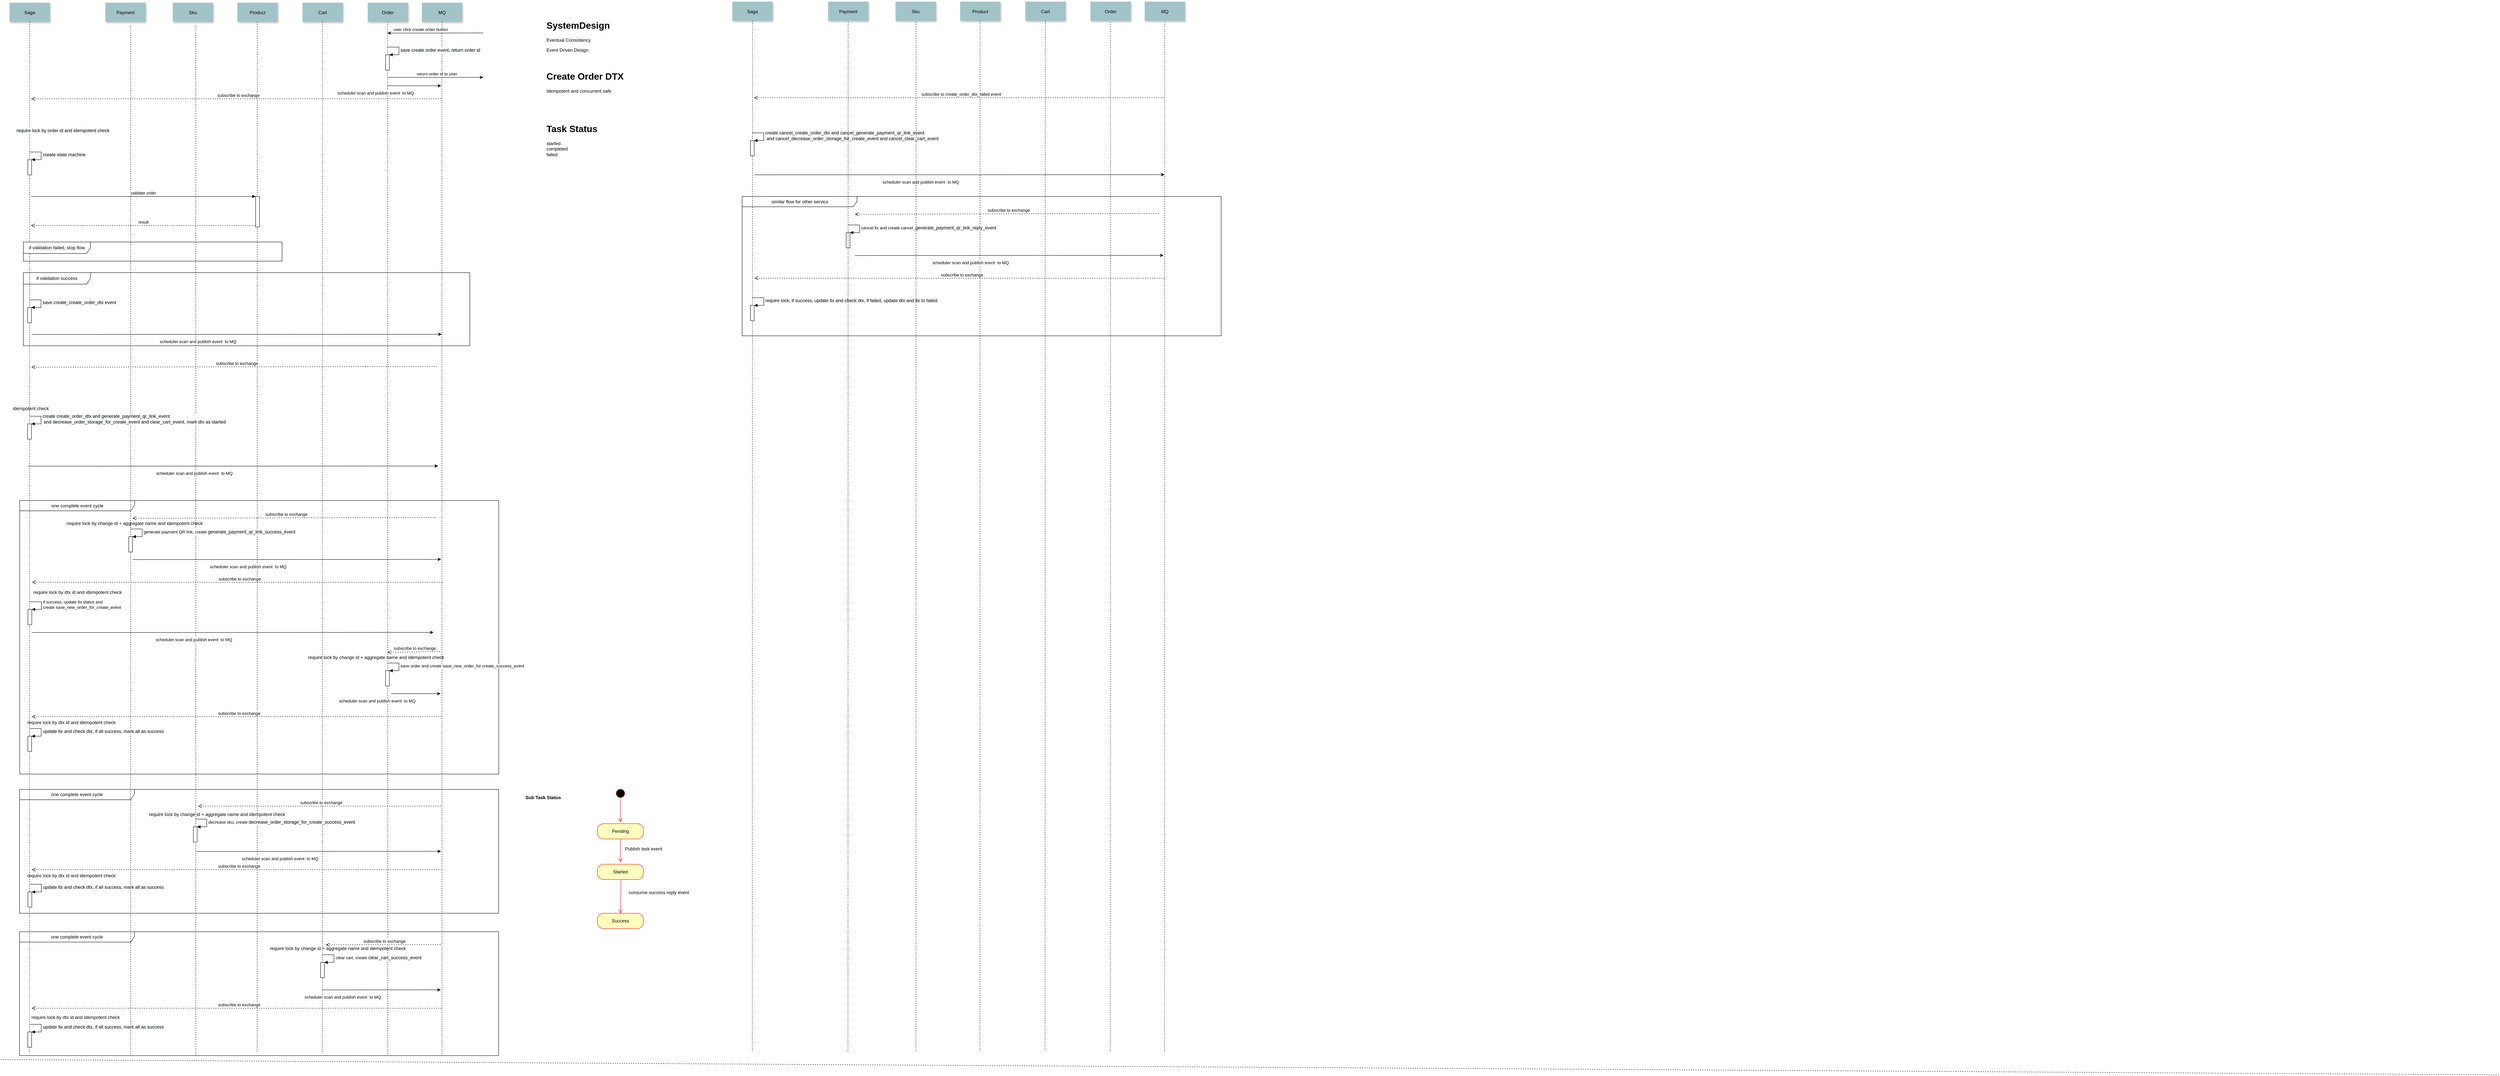 <mxfile version="14.9.5" type="device"><diagram id="C5RBs43oDa-KdzZeNtuy" name="Page-1"><mxGraphModel dx="1426" dy="686" grid="1" gridSize="10" guides="1" tooltips="1" connect="1" arrows="1" fold="1" page="1" pageScale="1" pageWidth="3300" pageHeight="4681" math="0" shadow="0"><root><mxCell id="WIyWlLk6GJQsqaUBKTNV-0"/><mxCell id="WIyWlLk6GJQsqaUBKTNV-1" parent="WIyWlLk6GJQsqaUBKTNV-0"/><mxCell id="dd1gsN08VvjdtDmzzaLF-1" value="if validation success" style="shape=umlFrame;whiteSpace=wrap;html=1;width=175;height=30;" parent="WIyWlLk6GJQsqaUBKTNV-1" vertex="1"><mxGeometry x="70" y="785" width="1165" height="191" as="geometry"/></mxCell><mxCell id="VX6EzHC-b0lOUPOR1CXw-38" value="one complete event cycle" style="shape=umlFrame;whiteSpace=wrap;html=1;width=300;height=27;" parent="WIyWlLk6GJQsqaUBKTNV-1" vertex="1"><mxGeometry x="60.5" y="1380" width="1250" height="714.5" as="geometry"/></mxCell><mxCell id="B8ocNEl2FmOu4lh6zux8-31" value="one complete event cycle" style="shape=umlFrame;whiteSpace=wrap;html=1;width=300;height=27;" parent="WIyWlLk6GJQsqaUBKTNV-1" vertex="1"><mxGeometry x="60" y="2134.5" width="1250" height="323.5" as="geometry"/></mxCell><mxCell id="B8ocNEl2FmOu4lh6zux8-39" value="one complete event cycle" style="shape=umlFrame;whiteSpace=wrap;html=1;width=300;height=27;" parent="WIyWlLk6GJQsqaUBKTNV-1" vertex="1"><mxGeometry x="60" y="2506.25" width="1250" height="323.5" as="geometry"/></mxCell><mxCell id="VX6EzHC-b0lOUPOR1CXw-6" value="Saga" style="shadow=1;fillColor=#A2C4C9;strokeColor=none" parent="WIyWlLk6GJQsqaUBKTNV-1" vertex="1"><mxGeometry x="34" y="80" width="105" height="50" as="geometry"/></mxCell><mxCell id="VX6EzHC-b0lOUPOR1CXw-7" value="" style="edgeStyle=none;endArrow=none;dashed=1;exitX=0.5;exitY=1;exitDx=0;exitDy=0;" parent="WIyWlLk6GJQsqaUBKTNV-1" source="VX6EzHC-b0lOUPOR1CXw-6" edge="1"><mxGeometry x="10.835" y="905" width="100" height="100" as="geometry"><mxPoint x="86" y="850" as="sourcePoint"/><mxPoint x="86" y="2820" as="targetPoint"/></mxGeometry></mxCell><mxCell id="VX6EzHC-b0lOUPOR1CXw-16" value="Payment" style="shadow=1;fillColor=#A2C4C9;strokeColor=none" parent="WIyWlLk6GJQsqaUBKTNV-1" vertex="1"><mxGeometry x="284" y="80" width="105" height="50" as="geometry"/></mxCell><mxCell id="VX6EzHC-b0lOUPOR1CXw-18" value="Sku" style="shadow=1;fillColor=#A2C4C9;strokeColor=none" parent="WIyWlLk6GJQsqaUBKTNV-1" vertex="1"><mxGeometry x="460" y="80" width="105" height="50" as="geometry"/></mxCell><mxCell id="VX6EzHC-b0lOUPOR1CXw-19" value="" style="edgeStyle=none;endArrow=none;dashed=1;" parent="WIyWlLk6GJQsqaUBKTNV-1" edge="1"><mxGeometry x="444.835" y="895" width="100" height="100" as="geometry"><mxPoint x="520" y="140" as="sourcePoint"/><mxPoint x="520" y="2830" as="targetPoint"/></mxGeometry></mxCell><mxCell id="VX6EzHC-b0lOUPOR1CXw-20" value="Product" style="shadow=1;fillColor=#A2C4C9;strokeColor=none" parent="WIyWlLk6GJQsqaUBKTNV-1" vertex="1"><mxGeometry x="628.5" y="80" width="105" height="50" as="geometry"/></mxCell><mxCell id="VX6EzHC-b0lOUPOR1CXw-21" value="" style="edgeStyle=none;endArrow=none;dashed=1;" parent="WIyWlLk6GJQsqaUBKTNV-1" edge="1"><mxGeometry x="605.335" y="185" width="100" height="100" as="geometry"><mxPoint x="680.5" y="130" as="sourcePoint"/><mxPoint x="680" y="2820" as="targetPoint"/></mxGeometry></mxCell><mxCell id="VX6EzHC-b0lOUPOR1CXw-22" value="Cart" style="shadow=1;fillColor=#A2C4C9;strokeColor=none" parent="WIyWlLk6GJQsqaUBKTNV-1" vertex="1"><mxGeometry x="798.5" y="80" width="105" height="50" as="geometry"/></mxCell><mxCell id="VX6EzHC-b0lOUPOR1CXw-23" value="" style="edgeStyle=none;endArrow=none;dashed=1;" parent="WIyWlLk6GJQsqaUBKTNV-1" edge="1"><mxGeometry x="775.335" y="185" width="100" height="100" as="geometry"><mxPoint x="850.5" y="130" as="sourcePoint"/><mxPoint x="850" y="2820" as="targetPoint"/></mxGeometry></mxCell><mxCell id="VX6EzHC-b0lOUPOR1CXw-24" value="Order" style="shadow=1;fillColor=#A2C4C9;strokeColor=none" parent="WIyWlLk6GJQsqaUBKTNV-1" vertex="1"><mxGeometry x="968.5" y="80" width="105" height="50" as="geometry"/></mxCell><mxCell id="VX6EzHC-b0lOUPOR1CXw-25" value="" style="edgeStyle=none;endArrow=none;dashed=1;" parent="WIyWlLk6GJQsqaUBKTNV-1" edge="1"><mxGeometry x="945.335" y="185" width="100" height="100" as="geometry"><mxPoint x="1020.5" y="130" as="sourcePoint"/><mxPoint x="1021" y="2830" as="targetPoint"/></mxGeometry></mxCell><mxCell id="VX6EzHC-b0lOUPOR1CXw-45" value="&lt;h1&gt;SystemDesign&lt;/h1&gt;&lt;p&gt;Eventual Consistency&lt;/p&gt;&lt;p&gt;Event Driven Design&lt;/p&gt;" style="text;html=1;strokeColor=none;fillColor=none;spacing=5;spacingTop=-20;whiteSpace=wrap;overflow=hidden;rounded=0;" parent="WIyWlLk6GJQsqaUBKTNV-1" vertex="1"><mxGeometry x="1430" y="120" width="190" height="120" as="geometry"/></mxCell><mxCell id="VX6EzHC-b0lOUPOR1CXw-87" value="&lt;h1&gt;Create Order DTX&lt;/h1&gt;&lt;p&gt;Idempotent and concurrent safe&lt;/p&gt;" style="text;html=1;strokeColor=none;fillColor=none;spacing=5;spacingTop=-20;whiteSpace=wrap;overflow=hidden;rounded=0;" parent="WIyWlLk6GJQsqaUBKTNV-1" vertex="1"><mxGeometry x="1430" y="253.25" width="230" height="120" as="geometry"/></mxCell><mxCell id="VX6EzHC-b0lOUPOR1CXw-92" value="&lt;h1&gt;Task Status&lt;/h1&gt;&lt;div&gt;started&lt;/div&gt;&lt;div&gt;completed&lt;/div&gt;&lt;div&gt;failed&lt;/div&gt;&lt;div&gt;&lt;br&gt;&lt;/div&gt;" style="text;html=1;strokeColor=none;fillColor=none;spacing=5;spacingTop=-20;whiteSpace=wrap;overflow=hidden;rounded=0;" parent="WIyWlLk6GJQsqaUBKTNV-1" vertex="1"><mxGeometry x="1430" y="390" width="270" height="140" as="geometry"/></mxCell><mxCell id="UWcAKzmZfxF8zW8UCxnQ-0" value="" style="edgeStyle=none;endArrow=none;dashed=1;startArrow=none;" parent="WIyWlLk6GJQsqaUBKTNV-1" edge="1"><mxGeometry x="20.835" y="915" width="100" height="100" as="geometry"><mxPoint x="350" y="441" as="sourcePoint"/><mxPoint x="350" y="2830" as="targetPoint"/></mxGeometry></mxCell><mxCell id="UWcAKzmZfxF8zW8UCxnQ-100" value="" style="edgeStyle=none;endArrow=none;dashed=1" parent="WIyWlLk6GJQsqaUBKTNV-1" edge="1"><mxGeometry x="-65.165" y="2825" width="100" height="100" as="geometry"><mxPoint x="6530" y="2880" as="sourcePoint"/><mxPoint x="10" y="2840" as="targetPoint"/></mxGeometry></mxCell><mxCell id="UWcAKzmZfxF8zW8UCxnQ-121" value="scheduler scan and publish event  to MQ" style="edgeStyle=none;verticalLabelPosition=top;verticalAlign=bottom;labelPosition=left;align=right" parent="WIyWlLk6GJQsqaUBKTNV-1" edge="1"><mxGeometry y="25" width="100" height="100" as="geometry"><mxPoint x="1020" y="297" as="sourcePoint"/><mxPoint x="1160" y="297" as="targetPoint"/><mxPoint x="1" y="28" as="offset"/></mxGeometry></mxCell><mxCell id="ZrEftaYbaoQmYnAa_HM4-15" value="" style="html=1;points=[];perimeter=orthogonalPerimeter;" parent="WIyWlLk6GJQsqaUBKTNV-1" vertex="1"><mxGeometry x="81.53" y="1995.5" width="10" height="40" as="geometry"/></mxCell><mxCell id="ZrEftaYbaoQmYnAa_HM4-16" value="&lt;span style=&quot;font-size: 12px ; text-align: center ; background-color: rgb(248 , 249 , 250)&quot;&gt;update ltx and check dtx, if all success, mark all as success&lt;/span&gt;" style="edgeStyle=orthogonalEdgeStyle;html=1;align=left;spacingLeft=2;endArrow=block;rounded=0;entryX=1;entryY=0;" parent="WIyWlLk6GJQsqaUBKTNV-1" target="ZrEftaYbaoQmYnAa_HM4-15" edge="1"><mxGeometry relative="1" as="geometry"><mxPoint x="86.53" y="1975.5" as="sourcePoint"/><Array as="points"><mxPoint x="116.53" y="1975.5"/></Array></mxGeometry></mxCell><mxCell id="B8ocNEl2FmOu4lh6zux8-0" value="MQ" style="shadow=1;fillColor=#A2C4C9;strokeColor=none" parent="WIyWlLk6GJQsqaUBKTNV-1" vertex="1"><mxGeometry x="1110" y="80" width="105" height="50" as="geometry"/></mxCell><mxCell id="B8ocNEl2FmOu4lh6zux8-1" value="" style="edgeStyle=none;endArrow=none;dashed=1;" parent="WIyWlLk6GJQsqaUBKTNV-1" edge="1"><mxGeometry x="1086.835" y="185" width="100" height="100" as="geometry"><mxPoint x="1162" y="130" as="sourcePoint"/><mxPoint x="1162.5" y="2830" as="targetPoint"/></mxGeometry></mxCell><mxCell id="B8ocNEl2FmOu4lh6zux8-10" value="user click create order button" style="edgeStyle=none;verticalLabelPosition=top;verticalAlign=bottom;labelPosition=left;align=right" parent="WIyWlLk6GJQsqaUBKTNV-1" edge="1"><mxGeometry width="100" height="100" as="geometry"><mxPoint x="1270" y="159" as="sourcePoint"/><mxPoint x="1020" y="159.41" as="targetPoint"/><mxPoint x="35" as="offset"/></mxGeometry></mxCell><mxCell id="B8ocNEl2FmOu4lh6zux8-11" value="" style="html=1;points=[];perimeter=orthogonalPerimeter;" parent="WIyWlLk6GJQsqaUBKTNV-1" vertex="1"><mxGeometry x="1015" y="216" width="10" height="40" as="geometry"/></mxCell><mxCell id="B8ocNEl2FmOu4lh6zux8-12" value="&lt;span style=&quot;font-size: 12px ; text-align: center ; background-color: rgb(248 , 249 , 250)&quot;&gt;save create order event, return order id&lt;/span&gt;" style="edgeStyle=orthogonalEdgeStyle;html=1;align=left;spacingLeft=2;endArrow=block;rounded=0;entryX=1;entryY=0;" parent="WIyWlLk6GJQsqaUBKTNV-1" target="B8ocNEl2FmOu4lh6zux8-11" edge="1"><mxGeometry relative="1" as="geometry"><mxPoint x="1020" y="196" as="sourcePoint"/><Array as="points"><mxPoint x="1050" y="196"/></Array></mxGeometry></mxCell><mxCell id="B8ocNEl2FmOu4lh6zux8-13" value="return order id to user" style="edgeStyle=none;verticalLabelPosition=top;verticalAlign=bottom;labelPosition=left;align=right" parent="WIyWlLk6GJQsqaUBKTNV-1" edge="1"><mxGeometry width="100" height="100" as="geometry"><mxPoint x="1022" y="275" as="sourcePoint"/><mxPoint x="1270" y="275" as="targetPoint"/><mxPoint x="58" as="offset"/></mxGeometry></mxCell><mxCell id="B8ocNEl2FmOu4lh6zux8-14" value="subscribe to exchange" style="html=1;verticalAlign=bottom;endArrow=open;dashed=1;endSize=8;" parent="WIyWlLk6GJQsqaUBKTNV-1" edge="1"><mxGeometry x="-0.009" relative="1" as="geometry"><mxPoint x="1160.47" y="331" as="sourcePoint"/><mxPoint x="90.47" y="331" as="targetPoint"/><mxPoint x="1" as="offset"/></mxGeometry></mxCell><mxCell id="B8ocNEl2FmOu4lh6zux8-15" value="" style="html=1;points=[];perimeter=orthogonalPerimeter;" parent="WIyWlLk6GJQsqaUBKTNV-1" vertex="1"><mxGeometry x="81.03" y="876" width="10" height="40" as="geometry"/></mxCell><mxCell id="B8ocNEl2FmOu4lh6zux8-16" value="&lt;span style=&quot;font-size: 12px ; text-align: center ; background-color: rgb(248 , 249 , 250)&quot;&gt;save create_create_order_dtx event&lt;/span&gt;&lt;span style=&quot;font-size: 12px ; text-align: center ; background-color: rgb(248 , 249 , 250)&quot;&gt;&lt;br&gt;&lt;/span&gt;" style="edgeStyle=orthogonalEdgeStyle;html=1;align=left;spacingLeft=2;endArrow=block;rounded=0;entryX=1;entryY=0;" parent="WIyWlLk6GJQsqaUBKTNV-1" target="B8ocNEl2FmOu4lh6zux8-15" edge="1"><mxGeometry relative="1" as="geometry"><mxPoint x="86.03" y="856" as="sourcePoint"/><Array as="points"><mxPoint x="116.03" y="856"/></Array></mxGeometry></mxCell><mxCell id="B8ocNEl2FmOu4lh6zux8-17" value="scheduler scan and publish event  to MQ" style="edgeStyle=none;verticalLabelPosition=top;verticalAlign=bottom;labelPosition=left;align=right" parent="WIyWlLk6GJQsqaUBKTNV-1" edge="1"><mxGeometry x="-928.47" y="674.41" width="100" height="100" as="geometry"><mxPoint x="91.53" y="946.41" as="sourcePoint"/><mxPoint x="1161.53" y="946" as="targetPoint"/><mxPoint x="1" y="28" as="offset"/></mxGeometry></mxCell><mxCell id="B8ocNEl2FmOu4lh6zux8-18" value="subscribe to exchange" style="html=1;verticalAlign=bottom;endArrow=open;dashed=1;endSize=8;" parent="WIyWlLk6GJQsqaUBKTNV-1" edge="1"><mxGeometry x="-0.009" relative="1" as="geometry"><mxPoint x="1147.53" y="1424.5" as="sourcePoint"/><mxPoint x="355" y="1426.5" as="targetPoint"/><mxPoint x="1" as="offset"/></mxGeometry></mxCell><mxCell id="B8ocNEl2FmOu4lh6zux8-19" value="" style="edgeStyle=none;endArrow=none;dashed=1;" parent="WIyWlLk6GJQsqaUBKTNV-1" edge="1"><mxGeometry x="20.835" y="915" width="100" height="100" as="geometry"><mxPoint x="350" y="140.0" as="sourcePoint"/><mxPoint x="350" y="450" as="targetPoint"/></mxGeometry></mxCell><mxCell id="B8ocNEl2FmOu4lh6zux8-20" value="" style="html=1;points=[];perimeter=orthogonalPerimeter;" parent="WIyWlLk6GJQsqaUBKTNV-1" vertex="1"><mxGeometry x="345" y="1474.5" width="10" height="40" as="geometry"/></mxCell><mxCell id="B8ocNEl2FmOu4lh6zux8-21" value="&lt;span style=&quot;text-align: right&quot;&gt;generate payment QR link, create&amp;nbsp;&lt;/span&gt;&lt;span style=&quot;font-size: 12px ; text-align: center ; background-color: rgb(248 , 249 , 250)&quot;&gt;generate_payment_qr_link_success_event&lt;/span&gt;" style="edgeStyle=orthogonalEdgeStyle;html=1;align=left;spacingLeft=2;endArrow=block;rounded=0;entryX=1;entryY=0;" parent="WIyWlLk6GJQsqaUBKTNV-1" target="B8ocNEl2FmOu4lh6zux8-20" edge="1"><mxGeometry relative="1" as="geometry"><mxPoint x="350" y="1454.5" as="sourcePoint"/><Array as="points"><mxPoint x="380" y="1454.5"/></Array></mxGeometry></mxCell><mxCell id="B8ocNEl2FmOu4lh6zux8-22" value="scheduler scan and publish event  to MQ" style="edgeStyle=none;verticalLabelPosition=top;verticalAlign=bottom;labelPosition=left;align=right" parent="WIyWlLk6GJQsqaUBKTNV-1" edge="1"><mxGeometry x="-665" y="1262.32" width="100" height="100" as="geometry"><mxPoint x="355" y="1534.32" as="sourcePoint"/><mxPoint x="1160" y="1533.91" as="targetPoint"/><mxPoint x="1" y="28" as="offset"/></mxGeometry></mxCell><mxCell id="B8ocNEl2FmOu4lh6zux8-23" value="subscribe to exchange" style="html=1;verticalAlign=bottom;endArrow=open;dashed=1;endSize=8;" parent="WIyWlLk6GJQsqaUBKTNV-1" edge="1"><mxGeometry x="-0.009" relative="1" as="geometry"><mxPoint x="1162.53" y="1593.5" as="sourcePoint"/><mxPoint x="92.53" y="1593.5" as="targetPoint"/><mxPoint x="1" as="offset"/></mxGeometry></mxCell><mxCell id="B8ocNEl2FmOu4lh6zux8-24" value="subscribe to exchange" style="html=1;verticalAlign=bottom;endArrow=open;dashed=1;endSize=8;" parent="WIyWlLk6GJQsqaUBKTNV-1" edge="1"><mxGeometry x="-0.009" relative="1" as="geometry"><mxPoint x="1159.5" y="2178.25" as="sourcePoint"/><mxPoint x="525.97" y="2178.25" as="targetPoint"/><mxPoint x="1" as="offset"/></mxGeometry></mxCell><mxCell id="B8ocNEl2FmOu4lh6zux8-25" value="" style="html=1;points=[];perimeter=orthogonalPerimeter;" parent="WIyWlLk6GJQsqaUBKTNV-1" vertex="1"><mxGeometry x="513.5" y="2232.25" width="10" height="40" as="geometry"/></mxCell><mxCell id="B8ocNEl2FmOu4lh6zux8-26" value="&lt;span style=&quot;text-align: right&quot;&gt;decrease sku, create&amp;nbsp;&lt;/span&gt;&lt;span style=&quot;font-size: 12px ; text-align: center ; background-color: rgb(248 , 249 , 250)&quot;&gt;decrease_order_storage_for_create_success_event&lt;/span&gt;" style="edgeStyle=orthogonalEdgeStyle;html=1;align=left;spacingLeft=2;endArrow=block;rounded=0;entryX=1;entryY=0;" parent="WIyWlLk6GJQsqaUBKTNV-1" target="B8ocNEl2FmOu4lh6zux8-25" edge="1"><mxGeometry relative="1" as="geometry"><mxPoint x="518.5" y="2212.25" as="sourcePoint"/><Array as="points"><mxPoint x="548.5" y="2212.25"/></Array></mxGeometry></mxCell><mxCell id="B8ocNEl2FmOu4lh6zux8-27" value="scheduler scan and publish event  to MQ" style="edgeStyle=none;verticalLabelPosition=top;verticalAlign=bottom;labelPosition=left;align=right" parent="WIyWlLk6GJQsqaUBKTNV-1" edge="1"><mxGeometry x="-498.5" y="2024.66" width="100" height="100" as="geometry"><mxPoint x="521.5" y="2296.66" as="sourcePoint"/><mxPoint x="1159.5" y="2296.25" as="targetPoint"/><mxPoint x="1" y="28" as="offset"/></mxGeometry></mxCell><mxCell id="B8ocNEl2FmOu4lh6zux8-28" value="" style="html=1;points=[];perimeter=orthogonalPerimeter;" parent="WIyWlLk6GJQsqaUBKTNV-1" vertex="1"><mxGeometry x="82.03" y="2402.25" width="10" height="40" as="geometry"/></mxCell><mxCell id="B8ocNEl2FmOu4lh6zux8-29" value="&lt;span style=&quot;font-size: 12px ; text-align: center ; background-color: rgb(248 , 249 , 250)&quot;&gt;update ltx and check dtx, if all success, mark all as success&lt;/span&gt;" style="edgeStyle=orthogonalEdgeStyle;html=1;align=left;spacingLeft=2;endArrow=block;rounded=0;entryX=1;entryY=0;" parent="WIyWlLk6GJQsqaUBKTNV-1" target="B8ocNEl2FmOu4lh6zux8-28" edge="1"><mxGeometry relative="1" as="geometry"><mxPoint x="87.03" y="2382.25" as="sourcePoint"/><Array as="points"><mxPoint x="117.03" y="2382.25"/></Array></mxGeometry></mxCell><mxCell id="B8ocNEl2FmOu4lh6zux8-30" value="subscribe to exchange" style="html=1;verticalAlign=bottom;endArrow=open;dashed=1;endSize=8;" parent="WIyWlLk6GJQsqaUBKTNV-1" edge="1"><mxGeometry x="-0.009" relative="1" as="geometry"><mxPoint x="1162.03" y="2344.25" as="sourcePoint"/><mxPoint x="92.03" y="2344.25" as="targetPoint"/><mxPoint x="1" as="offset"/></mxGeometry></mxCell><mxCell id="B8ocNEl2FmOu4lh6zux8-32" value="subscribe to exchange" style="html=1;verticalAlign=bottom;endArrow=open;dashed=1;endSize=8;" parent="WIyWlLk6GJQsqaUBKTNV-1" edge="1"><mxGeometry x="-0.009" relative="1" as="geometry"><mxPoint x="1159" y="2540" as="sourcePoint"/><mxPoint x="859.5" y="2540.25" as="targetPoint"/><mxPoint x="1" as="offset"/></mxGeometry></mxCell><mxCell id="B8ocNEl2FmOu4lh6zux8-33" value="" style="html=1;points=[];perimeter=orthogonalPerimeter;" parent="WIyWlLk6GJQsqaUBKTNV-1" vertex="1"><mxGeometry x="845.49" y="2586.35" width="10" height="40" as="geometry"/></mxCell><mxCell id="B8ocNEl2FmOu4lh6zux8-34" value="&lt;span style=&quot;text-align: right&quot;&gt;clear cart, create&amp;nbsp;&lt;/span&gt;&lt;span style=&quot;font-size: 12px ; text-align: center ; background-color: rgb(248 , 249 , 250)&quot;&gt;clear_cart_success_event&lt;/span&gt;" style="edgeStyle=orthogonalEdgeStyle;html=1;align=left;spacingLeft=2;endArrow=block;rounded=0;entryX=1;entryY=0;" parent="WIyWlLk6GJQsqaUBKTNV-1" target="B8ocNEl2FmOu4lh6zux8-33" edge="1"><mxGeometry relative="1" as="geometry"><mxPoint x="850.49" y="2566.35" as="sourcePoint"/><Array as="points"><mxPoint x="880.49" y="2566.35"/></Array></mxGeometry></mxCell><mxCell id="B8ocNEl2FmOu4lh6zux8-35" value="scheduler scan and publish event  to MQ" style="edgeStyle=none;verticalLabelPosition=top;verticalAlign=bottom;labelPosition=left;align=right" parent="WIyWlLk6GJQsqaUBKTNV-1" edge="1"><mxGeometry x="-499" y="2386.41" width="100" height="100" as="geometry"><mxPoint x="849.5" y="2658.25" as="sourcePoint"/><mxPoint x="1159" y="2658" as="targetPoint"/><mxPoint x="1" y="28" as="offset"/></mxGeometry></mxCell><mxCell id="B8ocNEl2FmOu4lh6zux8-36" value="" style="html=1;points=[];perimeter=orthogonalPerimeter;" parent="WIyWlLk6GJQsqaUBKTNV-1" vertex="1"><mxGeometry x="81.53" y="2768" width="10" height="40" as="geometry"/></mxCell><mxCell id="B8ocNEl2FmOu4lh6zux8-37" value="&lt;span style=&quot;font-size: 12px ; text-align: center ; background-color: rgb(248 , 249 , 250)&quot;&gt;update ltx and check dtx, if all success, mark all as success&lt;/span&gt;" style="edgeStyle=orthogonalEdgeStyle;html=1;align=left;spacingLeft=2;endArrow=block;rounded=0;entryX=1;entryY=0;" parent="WIyWlLk6GJQsqaUBKTNV-1" target="B8ocNEl2FmOu4lh6zux8-36" edge="1"><mxGeometry relative="1" as="geometry"><mxPoint x="86.53" y="2748" as="sourcePoint"/><Array as="points"><mxPoint x="116.53" y="2748"/></Array></mxGeometry></mxCell><mxCell id="B8ocNEl2FmOu4lh6zux8-38" value="subscribe to exchange" style="html=1;verticalAlign=bottom;endArrow=open;dashed=1;endSize=8;" parent="WIyWlLk6GJQsqaUBKTNV-1" edge="1"><mxGeometry x="-0.009" relative="1" as="geometry"><mxPoint x="1161.53" y="2706" as="sourcePoint"/><mxPoint x="91.53" y="2706" as="targetPoint"/><mxPoint x="1" as="offset"/></mxGeometry></mxCell><mxCell id="QhM7sxN761QJKI3oABlK-10" value="" style="html=1;points=[];perimeter=orthogonalPerimeter;" parent="WIyWlLk6GJQsqaUBKTNV-1" vertex="1"><mxGeometry x="676" y="586" width="10" height="80" as="geometry"/></mxCell><mxCell id="QhM7sxN761QJKI3oABlK-11" value="validate order" style="html=1;verticalAlign=bottom;endArrow=block;entryX=0;entryY=0;" parent="WIyWlLk6GJQsqaUBKTNV-1" target="QhM7sxN761QJKI3oABlK-10" edge="1"><mxGeometry relative="1" as="geometry"><mxPoint x="90" y="586" as="sourcePoint"/></mxGeometry></mxCell><mxCell id="QhM7sxN761QJKI3oABlK-12" value="result" style="html=1;verticalAlign=bottom;endArrow=open;dashed=1;endSize=8;exitX=0;exitY=0.95;" parent="WIyWlLk6GJQsqaUBKTNV-1" source="QhM7sxN761QJKI3oABlK-10" edge="1"><mxGeometry relative="1" as="geometry"><mxPoint x="90" y="662" as="targetPoint"/></mxGeometry></mxCell><mxCell id="QhM7sxN761QJKI3oABlK-13" value="" style="html=1;points=[];perimeter=orthogonalPerimeter;" parent="WIyWlLk6GJQsqaUBKTNV-1" vertex="1"><mxGeometry x="82" y="1664.5" width="10" height="40" as="geometry"/></mxCell><mxCell id="QhM7sxN761QJKI3oABlK-14" value="if success, update ltx status and&lt;br&gt;create save_new_order_for_create_event" style="edgeStyle=orthogonalEdgeStyle;html=1;align=left;spacingLeft=2;endArrow=block;rounded=0;entryX=1;entryY=0;" parent="WIyWlLk6GJQsqaUBKTNV-1" target="QhM7sxN761QJKI3oABlK-13" edge="1"><mxGeometry relative="1" as="geometry"><mxPoint x="87" y="1644.5" as="sourcePoint"/><Array as="points"><mxPoint x="117" y="1644.5"/></Array></mxGeometry></mxCell><mxCell id="QhM7sxN761QJKI3oABlK-15" value="scheduler scan and publish event  to MQ" style="edgeStyle=none;verticalLabelPosition=top;verticalAlign=bottom;labelPosition=left;align=right" parent="WIyWlLk6GJQsqaUBKTNV-1" edge="1"><mxGeometry x="-928.47" y="1452.91" width="100" height="100" as="geometry"><mxPoint x="91.53" y="1724.91" as="sourcePoint"/><mxPoint x="1140" y="1724.5" as="targetPoint"/><mxPoint x="1" y="28" as="offset"/></mxGeometry></mxCell><mxCell id="QhM7sxN761QJKI3oABlK-16" value="subscribe to exchange" style="html=1;verticalAlign=bottom;endArrow=open;dashed=1;endSize=8;" parent="WIyWlLk6GJQsqaUBKTNV-1" edge="1"><mxGeometry x="-0.009" relative="1" as="geometry"><mxPoint x="1157.53" y="1774.5" as="sourcePoint"/><mxPoint x="1020" y="1776.5" as="targetPoint"/><mxPoint x="1" as="offset"/></mxGeometry></mxCell><mxCell id="QhM7sxN761QJKI3oABlK-17" value="" style="html=1;points=[];perimeter=orthogonalPerimeter;" parent="WIyWlLk6GJQsqaUBKTNV-1" vertex="1"><mxGeometry x="1015" y="1824.5" width="10" height="40" as="geometry"/></mxCell><mxCell id="QhM7sxN761QJKI3oABlK-18" value="save order and create save_new_order_for create_success_event" style="edgeStyle=orthogonalEdgeStyle;html=1;align=left;spacingLeft=2;endArrow=block;rounded=0;entryX=1;entryY=0;" parent="WIyWlLk6GJQsqaUBKTNV-1" target="QhM7sxN761QJKI3oABlK-17" edge="1"><mxGeometry relative="1" as="geometry"><mxPoint x="1020" y="1804.5" as="sourcePoint"/><Array as="points"><mxPoint x="1050" y="1804.5"/></Array></mxGeometry></mxCell><mxCell id="QhM7sxN761QJKI3oABlK-22" value="scheduler scan and publish event  to MQ" style="edgeStyle=none;verticalLabelPosition=top;verticalAlign=bottom;labelPosition=left;align=right" parent="WIyWlLk6GJQsqaUBKTNV-1" edge="1"><mxGeometry x="-910" y="1612.91" width="100" height="100" as="geometry"><mxPoint x="1030" y="1884.5" as="sourcePoint"/><mxPoint x="1158.47" y="1884.5" as="targetPoint"/><mxPoint x="1" y="28" as="offset"/></mxGeometry></mxCell><mxCell id="QhM7sxN761QJKI3oABlK-24" value="subscribe to exchange" style="html=1;verticalAlign=bottom;endArrow=open;dashed=1;endSize=8;" parent="WIyWlLk6GJQsqaUBKTNV-1" edge="1"><mxGeometry x="-0.009" relative="1" as="geometry"><mxPoint x="1162.0" y="1944.5" as="sourcePoint"/><mxPoint x="92.0" y="1944.5" as="targetPoint"/><mxPoint x="1" as="offset"/></mxGeometry></mxCell><mxCell id="dd1gsN08VvjdtDmzzaLF-0" value="if validation failed, stop flow" style="shape=umlFrame;whiteSpace=wrap;html=1;width=175;height=30;" parent="WIyWlLk6GJQsqaUBKTNV-1" vertex="1"><mxGeometry x="70" y="705" width="675" height="50" as="geometry"/></mxCell><mxCell id="dd1gsN08VvjdtDmzzaLF-5" value="similar flow for other servics" style="shape=umlFrame;whiteSpace=wrap;html=1;width=300;height=27;" parent="WIyWlLk6GJQsqaUBKTNV-1" vertex="1"><mxGeometry x="1945.5" y="586" width="1250" height="364" as="geometry"/></mxCell><mxCell id="dd1gsN08VvjdtDmzzaLF-8" value="Saga" style="shadow=1;fillColor=#A2C4C9;strokeColor=none" parent="WIyWlLk6GJQsqaUBKTNV-1" vertex="1"><mxGeometry x="1920" y="77.25" width="105" height="50" as="geometry"/></mxCell><mxCell id="dd1gsN08VvjdtDmzzaLF-9" value="" style="edgeStyle=none;endArrow=none;dashed=1;exitX=0.5;exitY=1;exitDx=0;exitDy=0;" parent="WIyWlLk6GJQsqaUBKTNV-1" source="dd1gsN08VvjdtDmzzaLF-8" edge="1"><mxGeometry x="1896.835" y="902.25" width="100" height="100" as="geometry"><mxPoint x="1972" y="847.25" as="sourcePoint"/><mxPoint x="1972" y="2817.25" as="targetPoint"/></mxGeometry></mxCell><mxCell id="dd1gsN08VvjdtDmzzaLF-10" value="Payment" style="shadow=1;fillColor=#A2C4C9;strokeColor=none" parent="WIyWlLk6GJQsqaUBKTNV-1" vertex="1"><mxGeometry x="2170" y="77.25" width="105" height="50" as="geometry"/></mxCell><mxCell id="dd1gsN08VvjdtDmzzaLF-11" value="Sku" style="shadow=1;fillColor=#A2C4C9;strokeColor=none" parent="WIyWlLk6GJQsqaUBKTNV-1" vertex="1"><mxGeometry x="2346" y="77.25" width="105" height="50" as="geometry"/></mxCell><mxCell id="dd1gsN08VvjdtDmzzaLF-12" value="Product" style="shadow=1;fillColor=#A2C4C9;strokeColor=none" parent="WIyWlLk6GJQsqaUBKTNV-1" vertex="1"><mxGeometry x="2514.5" y="77.25" width="105" height="50" as="geometry"/></mxCell><mxCell id="dd1gsN08VvjdtDmzzaLF-13" value="" style="edgeStyle=none;endArrow=none;dashed=1;" parent="WIyWlLk6GJQsqaUBKTNV-1" edge="1"><mxGeometry x="2491.335" y="182.25" width="100" height="100" as="geometry"><mxPoint x="2566.5" y="127.25" as="sourcePoint"/><mxPoint x="2566" y="2817.25" as="targetPoint"/></mxGeometry></mxCell><mxCell id="dd1gsN08VvjdtDmzzaLF-14" value="Cart" style="shadow=1;fillColor=#A2C4C9;strokeColor=none" parent="WIyWlLk6GJQsqaUBKTNV-1" vertex="1"><mxGeometry x="2684.5" y="77.25" width="105" height="50" as="geometry"/></mxCell><mxCell id="dd1gsN08VvjdtDmzzaLF-15" value="" style="edgeStyle=none;endArrow=none;dashed=1;" parent="WIyWlLk6GJQsqaUBKTNV-1" edge="1"><mxGeometry x="2661.335" y="182.25" width="100" height="100" as="geometry"><mxPoint x="2736.5" y="127.25" as="sourcePoint"/><mxPoint x="2736" y="2817.25" as="targetPoint"/></mxGeometry></mxCell><mxCell id="dd1gsN08VvjdtDmzzaLF-16" value="Order" style="shadow=1;fillColor=#A2C4C9;strokeColor=none" parent="WIyWlLk6GJQsqaUBKTNV-1" vertex="1"><mxGeometry x="2854.5" y="77.25" width="105" height="50" as="geometry"/></mxCell><mxCell id="dd1gsN08VvjdtDmzzaLF-20" value="MQ" style="shadow=1;fillColor=#A2C4C9;strokeColor=none" parent="WIyWlLk6GJQsqaUBKTNV-1" vertex="1"><mxGeometry x="2996" y="77.25" width="105" height="50" as="geometry"/></mxCell><mxCell id="dd1gsN08VvjdtDmzzaLF-25" value="subscribe to create_order_dtx_failed event" style="html=1;verticalAlign=bottom;endArrow=open;dashed=1;endSize=8;" parent="WIyWlLk6GJQsqaUBKTNV-1" edge="1"><mxGeometry x="-0.009" relative="1" as="geometry"><mxPoint x="3046.47" y="328.25" as="sourcePoint"/><mxPoint x="1976.47" y="328.25" as="targetPoint"/><mxPoint x="1" as="offset"/></mxGeometry></mxCell><mxCell id="dd1gsN08VvjdtDmzzaLF-26" value="" style="html=1;points=[];perimeter=orthogonalPerimeter;" parent="WIyWlLk6GJQsqaUBKTNV-1" vertex="1"><mxGeometry x="1967.03" y="440" width="10" height="40" as="geometry"/></mxCell><mxCell id="dd1gsN08VvjdtDmzzaLF-27" value="&lt;span style=&quot;font-size: 12px ; text-align: center ; background-color: rgb(248 , 249 , 250)&quot;&gt;create cancel_create_order_dtx and cancel_generate_payment_qr_link_event&lt;br&gt;&amp;nbsp;and cancel_decrease_order_storage_for_create_event and cancel_clear_cart_event&lt;/span&gt;&lt;span style=&quot;font-size: 12px ; text-align: center ; background-color: rgb(248 , 249 , 250)&quot;&gt;&lt;br&gt;&lt;/span&gt;" style="edgeStyle=orthogonalEdgeStyle;html=1;align=left;spacingLeft=2;endArrow=block;rounded=0;entryX=1;entryY=0;" parent="WIyWlLk6GJQsqaUBKTNV-1" target="dd1gsN08VvjdtDmzzaLF-26" edge="1"><mxGeometry relative="1" as="geometry"><mxPoint x="1972.03" y="420" as="sourcePoint"/><Array as="points"><mxPoint x="2002.03" y="420"/></Array></mxGeometry></mxCell><mxCell id="dd1gsN08VvjdtDmzzaLF-28" value="scheduler scan and publish event  to MQ" style="edgeStyle=none;verticalLabelPosition=top;verticalAlign=bottom;labelPosition=left;align=right" parent="WIyWlLk6GJQsqaUBKTNV-1" edge="1"><mxGeometry x="957.53" y="257.58" width="100" height="100" as="geometry"><mxPoint x="1977.53" y="529.58" as="sourcePoint"/><mxPoint x="3047.53" y="529.17" as="targetPoint"/><mxPoint x="1" y="28" as="offset"/></mxGeometry></mxCell><mxCell id="dd1gsN08VvjdtDmzzaLF-29" value="subscribe to exchange" style="html=1;verticalAlign=bottom;endArrow=open;dashed=1;endSize=8;" parent="WIyWlLk6GJQsqaUBKTNV-1" edge="1"><mxGeometry x="-0.009" relative="1" as="geometry"><mxPoint x="3032.53" y="630.5" as="sourcePoint"/><mxPoint x="2240" y="632.5" as="targetPoint"/><mxPoint x="1" as="offset"/></mxGeometry></mxCell><mxCell id="dd1gsN08VvjdtDmzzaLF-31" value="" style="html=1;points=[];perimeter=orthogonalPerimeter;" parent="WIyWlLk6GJQsqaUBKTNV-1" vertex="1"><mxGeometry x="2217" y="680.5" width="10" height="40" as="geometry"/></mxCell><mxCell id="dd1gsN08VvjdtDmzzaLF-32" value="&lt;span style=&quot;text-align: right&quot;&gt;cancel ltx and create cancel_&lt;/span&gt;&lt;span style=&quot;font-size: 12px ; text-align: center ; background-color: rgb(248 , 249 , 250)&quot;&gt;generate_payment_qr_link_reply_event&lt;/span&gt;" style="edgeStyle=orthogonalEdgeStyle;html=1;align=left;spacingLeft=2;endArrow=block;rounded=0;entryX=1;entryY=0;" parent="WIyWlLk6GJQsqaUBKTNV-1" target="dd1gsN08VvjdtDmzzaLF-31" edge="1"><mxGeometry relative="1" as="geometry"><mxPoint x="2222" y="660.5" as="sourcePoint"/><Array as="points"><mxPoint x="2252" y="660.5"/></Array></mxGeometry></mxCell><mxCell id="dd1gsN08VvjdtDmzzaLF-33" value="scheduler scan and publish event  to MQ" style="edgeStyle=none;verticalLabelPosition=top;verticalAlign=bottom;labelPosition=left;align=right" parent="WIyWlLk6GJQsqaUBKTNV-1" edge="1"><mxGeometry x="1220" y="468.32" width="100" height="100" as="geometry"><mxPoint x="2240" y="740.32" as="sourcePoint"/><mxPoint x="3045" y="739.91" as="targetPoint"/><mxPoint x="1" y="28" as="offset"/></mxGeometry></mxCell><mxCell id="dd1gsN08VvjdtDmzzaLF-34" value="subscribe to exchange" style="html=1;verticalAlign=bottom;endArrow=open;dashed=1;endSize=8;" parent="WIyWlLk6GJQsqaUBKTNV-1" edge="1"><mxGeometry x="-0.009" relative="1" as="geometry"><mxPoint x="3047.53" y="799.5" as="sourcePoint"/><mxPoint x="1977.53" y="799.5" as="targetPoint"/><mxPoint x="1" as="offset"/></mxGeometry></mxCell><mxCell id="dd1gsN08VvjdtDmzzaLF-52" value="" style="html=1;points=[];perimeter=orthogonalPerimeter;" parent="WIyWlLk6GJQsqaUBKTNV-1" vertex="1"><mxGeometry x="1967" y="870.5" width="10" height="40" as="geometry"/></mxCell><mxCell id="dd1gsN08VvjdtDmzzaLF-53" value="&lt;span style=&quot;font-size: 12px ; text-align: center ; background-color: rgb(248 , 249 , 250)&quot;&gt;require lock, if success, update ltx and check dtx, if failed, update dtx and ltx to failed&lt;/span&gt;" style="edgeStyle=orthogonalEdgeStyle;html=1;align=left;spacingLeft=2;endArrow=block;rounded=0;entryX=1;entryY=0;" parent="WIyWlLk6GJQsqaUBKTNV-1" target="dd1gsN08VvjdtDmzzaLF-52" edge="1"><mxGeometry relative="1" as="geometry"><mxPoint x="1972" y="850.5" as="sourcePoint"/><Array as="points"><mxPoint x="2002" y="850.5"/></Array></mxGeometry></mxCell><mxCell id="dd1gsN08VvjdtDmzzaLF-63" value="" style="edgeStyle=none;endArrow=none;dashed=1;" parent="WIyWlLk6GJQsqaUBKTNV-1" edge="1"><mxGeometry x="2831.505" y="185" width="100" height="100" as="geometry"><mxPoint x="2906.67" y="130" as="sourcePoint"/><mxPoint x="2906.17" y="2820" as="targetPoint"/></mxGeometry></mxCell><mxCell id="dd1gsN08VvjdtDmzzaLF-64" value="" style="edgeStyle=none;endArrow=none;dashed=1;" parent="WIyWlLk6GJQsqaUBKTNV-1" edge="1"><mxGeometry x="2973.005" y="185" width="100" height="100" as="geometry"><mxPoint x="3048.17" y="130" as="sourcePoint"/><mxPoint x="3047.67" y="2820" as="targetPoint"/></mxGeometry></mxCell><mxCell id="dd1gsN08VvjdtDmzzaLF-66" value="" style="edgeStyle=none;endArrow=none;dashed=1;" parent="WIyWlLk6GJQsqaUBKTNV-1" edge="1"><mxGeometry x="2147.005" y="185" width="100" height="100" as="geometry"><mxPoint x="2222.17" y="130" as="sourcePoint"/><mxPoint x="2221.67" y="2820" as="targetPoint"/></mxGeometry></mxCell><mxCell id="dd1gsN08VvjdtDmzzaLF-67" value="" style="edgeStyle=none;endArrow=none;dashed=1;fontStyle=1" parent="WIyWlLk6GJQsqaUBKTNV-1" edge="1"><mxGeometry x="2324.335" y="185" width="100" height="100" as="geometry"><mxPoint x="2399.5" y="130" as="sourcePoint"/><mxPoint x="2399" y="2820" as="targetPoint"/></mxGeometry></mxCell><mxCell id="2-FSdl7yCL6Hww8-FG2L-0" value="" style="html=1;points=[];perimeter=orthogonalPerimeter;" vertex="1" parent="WIyWlLk6GJQsqaUBKTNV-1"><mxGeometry x="81.53" y="490" width="10" height="40" as="geometry"/></mxCell><mxCell id="2-FSdl7yCL6Hww8-FG2L-1" value="&lt;span style=&quot;font-size: 12px ; text-align: center ; background-color: rgb(248 , 249 , 250)&quot;&gt;create state machine&lt;/span&gt;" style="edgeStyle=orthogonalEdgeStyle;html=1;align=left;spacingLeft=2;endArrow=block;rounded=0;entryX=1;entryY=0;" edge="1" parent="WIyWlLk6GJQsqaUBKTNV-1" target="2-FSdl7yCL6Hww8-FG2L-0"><mxGeometry relative="1" as="geometry"><mxPoint x="86.53" y="470" as="sourcePoint"/><Array as="points"><mxPoint x="116.53" y="470"/></Array></mxGeometry></mxCell><mxCell id="2-FSdl7yCL6Hww8-FG2L-2" value="" style="html=1;points=[];perimeter=orthogonalPerimeter;" vertex="1" parent="WIyWlLk6GJQsqaUBKTNV-1"><mxGeometry x="81.03" y="1180" width="10" height="40" as="geometry"/></mxCell><mxCell id="2-FSdl7yCL6Hww8-FG2L-3" value="&lt;span style=&quot;font-size: 12px ; text-align: center ; background-color: rgb(248 , 249 , 250)&quot;&gt;create create_order_dtx and generate_payment_qr_link_event&lt;br&gt;&amp;nbsp;and decrease_order_storage_for_create_event and clear_cart_event, mark dtx as started&lt;/span&gt;&lt;span style=&quot;font-size: 12px ; text-align: center ; background-color: rgb(248 , 249 , 250)&quot;&gt;&lt;br&gt;&lt;/span&gt;" style="edgeStyle=orthogonalEdgeStyle;html=1;align=left;spacingLeft=2;endArrow=block;rounded=0;entryX=1;entryY=0;" edge="1" parent="WIyWlLk6GJQsqaUBKTNV-1" target="2-FSdl7yCL6Hww8-FG2L-2"><mxGeometry relative="1" as="geometry"><mxPoint x="86.03" y="1160" as="sourcePoint"/><Array as="points"><mxPoint x="116.03" y="1160"/></Array></mxGeometry></mxCell><mxCell id="2-FSdl7yCL6Hww8-FG2L-4" value="subscribe to exchange" style="html=1;verticalAlign=bottom;endArrow=open;dashed=1;endSize=8;" edge="1" parent="WIyWlLk6GJQsqaUBKTNV-1"><mxGeometry x="-0.009" relative="1" as="geometry"><mxPoint x="1150" y="1030" as="sourcePoint"/><mxPoint x="91.03" y="1032" as="targetPoint"/><mxPoint x="1" as="offset"/></mxGeometry></mxCell><mxCell id="2-FSdl7yCL6Hww8-FG2L-5" value="scheduler scan and publish event  to MQ" style="edgeStyle=none;verticalLabelPosition=top;verticalAlign=bottom;labelPosition=left;align=right" edge="1" parent="WIyWlLk6GJQsqaUBKTNV-1"><mxGeometry x="-937.97" y="1018.41" width="100" height="100" as="geometry"><mxPoint x="82.03" y="1290.41" as="sourcePoint"/><mxPoint x="1152.03" y="1290" as="targetPoint"/><mxPoint x="1" y="28" as="offset"/></mxGeometry></mxCell><mxCell id="2-FSdl7yCL6Hww8-FG2L-8" value="idempotent check" style="text;html=1;align=center;verticalAlign=middle;resizable=0;points=[];autosize=1;strokeColor=none;" vertex="1" parent="WIyWlLk6GJQsqaUBKTNV-1"><mxGeometry x="34" y="1130" width="110" height="20" as="geometry"/></mxCell><mxCell id="2-FSdl7yCL6Hww8-FG2L-13" value="&lt;meta charset=&quot;utf-8&quot;&gt;&lt;span style=&quot;color: rgb(0, 0, 0); font-family: helvetica; font-size: 12px; font-style: normal; font-weight: 400; letter-spacing: normal; text-align: center; text-indent: 0px; text-transform: none; word-spacing: 0px; background-color: rgb(248, 249, 250); display: inline; float: none;&quot;&gt;require lock by order id and idempotent check&lt;/span&gt;" style="text;whiteSpace=wrap;html=1;" vertex="1" parent="WIyWlLk6GJQsqaUBKTNV-1"><mxGeometry x="50" y="400" width="270" height="30" as="geometry"/></mxCell><mxCell id="2-FSdl7yCL6Hww8-FG2L-14" value="&lt;span style=&quot;font-family: &amp;#34;helvetica&amp;#34;&quot;&gt;require lock by dtx id and idempotent check&lt;/span&gt;" style="text;html=1;align=center;verticalAlign=middle;resizable=0;points=[];autosize=1;strokeColor=none;" vertex="1" parent="WIyWlLk6GJQsqaUBKTNV-1"><mxGeometry x="86.03" y="1610" width="250" height="20" as="geometry"/></mxCell><mxCell id="2-FSdl7yCL6Hww8-FG2L-17" value="" style="edgeStyle=orthogonalEdgeStyle;html=1;align=left;verticalAlign=top;endArrow=open;endSize=8;strokeColor=#ff0000;" edge="1" parent="WIyWlLk6GJQsqaUBKTNV-1" target="2-FSdl7yCL6Hww8-FG2L-26"><mxGeometry x="-1" relative="1" as="geometry"><mxPoint x="1629" y="2640" as="targetPoint"/><mxPoint x="1629" y="2370.0" as="sourcePoint"/></mxGeometry></mxCell><mxCell id="2-FSdl7yCL6Hww8-FG2L-18" value="Pending" style="rounded=1;whiteSpace=wrap;html=1;arcSize=40;fontColor=#000000;fillColor=#ffffc0;strokeColor=#ff0000;" vertex="1" parent="WIyWlLk6GJQsqaUBKTNV-1"><mxGeometry x="1568" y="2224" width="120" height="40" as="geometry"/></mxCell><mxCell id="2-FSdl7yCL6Hww8-FG2L-19" value="" style="edgeStyle=orthogonalEdgeStyle;html=1;verticalAlign=bottom;endArrow=open;endSize=8;strokeColor=#ff0000;" edge="1" parent="WIyWlLk6GJQsqaUBKTNV-1" source="2-FSdl7yCL6Hww8-FG2L-18"><mxGeometry relative="1" as="geometry"><mxPoint x="1628.0" y="2324" as="targetPoint"/></mxGeometry></mxCell><mxCell id="2-FSdl7yCL6Hww8-FG2L-20" value="Sub Task Status" style="text;align=center;fontStyle=1;verticalAlign=middle;spacingLeft=3;spacingRight=3;strokeColor=none;rotatable=0;points=[[0,0.5],[1,0.5]];portConstraint=eastwest;" vertex="1" parent="WIyWlLk6GJQsqaUBKTNV-1"><mxGeometry x="1370" y="2140" width="113" height="30" as="geometry"/></mxCell><mxCell id="2-FSdl7yCL6Hww8-FG2L-21" value="" style="ellipse;html=1;shape=startState;fillColor=#000000;strokeColor=#ff0000;" vertex="1" parent="WIyWlLk6GJQsqaUBKTNV-1"><mxGeometry x="1613" y="2130" width="30" height="30" as="geometry"/></mxCell><mxCell id="2-FSdl7yCL6Hww8-FG2L-22" value="" style="edgeStyle=orthogonalEdgeStyle;html=1;verticalAlign=bottom;endArrow=open;endSize=8;strokeColor=#ff0000;" edge="1" parent="WIyWlLk6GJQsqaUBKTNV-1" source="2-FSdl7yCL6Hww8-FG2L-21"><mxGeometry relative="1" as="geometry"><mxPoint x="1628.0" y="2220" as="targetPoint"/></mxGeometry></mxCell><mxCell id="2-FSdl7yCL6Hww8-FG2L-23" value="Started" style="rounded=1;whiteSpace=wrap;html=1;arcSize=40;fontColor=#000000;fillColor=#ffffc0;strokeColor=#ff0000;" vertex="1" parent="WIyWlLk6GJQsqaUBKTNV-1"><mxGeometry x="1568" y="2330" width="120" height="40" as="geometry"/></mxCell><mxCell id="2-FSdl7yCL6Hww8-FG2L-26" value="Success" style="rounded=1;whiteSpace=wrap;html=1;arcSize=40;fontColor=#000000;fillColor=#ffffc0;strokeColor=#ff0000;" vertex="1" parent="WIyWlLk6GJQsqaUBKTNV-1"><mxGeometry x="1568" y="2458" width="120" height="40" as="geometry"/></mxCell><mxCell id="2-FSdl7yCL6Hww8-FG2L-27" value="Publish task event" style="text;html=1;align=center;verticalAlign=middle;resizable=0;points=[];autosize=1;strokeColor=none;" vertex="1" parent="WIyWlLk6GJQsqaUBKTNV-1"><mxGeometry x="1633" y="2280" width="110" height="20" as="geometry"/></mxCell><mxCell id="2-FSdl7yCL6Hww8-FG2L-28" value="consume success reply event" style="text;html=1;align=center;verticalAlign=middle;resizable=0;points=[];autosize=1;strokeColor=none;" vertex="1" parent="WIyWlLk6GJQsqaUBKTNV-1"><mxGeometry x="1643" y="2394.25" width="170" height="20" as="geometry"/></mxCell><mxCell id="2-FSdl7yCL6Hww8-FG2L-29" value="&lt;span style=&quot;font-family: &amp;#34;helvetica&amp;#34;&quot;&gt;require lock by change id +&amp;nbsp;&lt;/span&gt;&lt;span style=&quot;font-family: &amp;#34;helvetica&amp;#34;&quot;&gt;aggregate&lt;/span&gt;&lt;span style=&quot;font-family: &amp;#34;helvetica&amp;#34;&quot;&gt;&amp;nbsp;name and idempotent check&lt;/span&gt;" style="text;html=1;align=center;verticalAlign=middle;resizable=0;points=[];autosize=1;strokeColor=none;" vertex="1" parent="WIyWlLk6GJQsqaUBKTNV-1"><mxGeometry x="805.49" y="1780" width="370" height="20" as="geometry"/></mxCell><mxCell id="2-FSdl7yCL6Hww8-FG2L-31" value="&lt;span style=&quot;font-family: &amp;#34;helvetica&amp;#34;&quot;&gt;require lock by dtx id and idempotent check&lt;/span&gt;" style="text;html=1;align=center;verticalAlign=middle;resizable=0;points=[];autosize=1;strokeColor=none;" vertex="1" parent="WIyWlLk6GJQsqaUBKTNV-1"><mxGeometry x="70.0" y="1950" width="250" height="20" as="geometry"/></mxCell><mxCell id="2-FSdl7yCL6Hww8-FG2L-32" value="&lt;span style=&quot;font-family: &amp;#34;helvetica&amp;#34;&quot;&gt;require lock by change id +&amp;nbsp;&lt;/span&gt;&lt;span style=&quot;font-family: &amp;#34;helvetica&amp;#34;&quot;&gt;aggregate&lt;/span&gt;&lt;span style=&quot;font-family: &amp;#34;helvetica&amp;#34;&quot;&gt;&amp;nbsp;name and idempotent check&lt;/span&gt;" style="text;html=1;align=center;verticalAlign=middle;resizable=0;points=[];autosize=1;strokeColor=none;" vertex="1" parent="WIyWlLk6GJQsqaUBKTNV-1"><mxGeometry x="175" y="1430" width="370" height="20" as="geometry"/></mxCell><mxCell id="2-FSdl7yCL6Hww8-FG2L-33" value="&lt;span style=&quot;font-family: &amp;#34;helvetica&amp;#34;&quot;&gt;require lock by change id +&amp;nbsp;&lt;/span&gt;&lt;span style=&quot;font-family: &amp;#34;helvetica&amp;#34;&quot;&gt;aggregate&lt;/span&gt;&lt;span style=&quot;font-family: &amp;#34;helvetica&amp;#34;&quot;&gt;&amp;nbsp;name and idempotent check&lt;/span&gt;" style="text;html=1;align=center;verticalAlign=middle;resizable=0;points=[];autosize=1;strokeColor=none;" vertex="1" parent="WIyWlLk6GJQsqaUBKTNV-1"><mxGeometry x="390" y="2190" width="370" height="20" as="geometry"/></mxCell><mxCell id="2-FSdl7yCL6Hww8-FG2L-34" value="&lt;span style=&quot;font-family: &amp;#34;helvetica&amp;#34;&quot;&gt;require lock by dtx id and idempotent check&lt;/span&gt;" style="text;html=1;align=center;verticalAlign=middle;resizable=0;points=[];autosize=1;strokeColor=none;" vertex="1" parent="WIyWlLk6GJQsqaUBKTNV-1"><mxGeometry x="70.0" y="2350" width="250" height="20" as="geometry"/></mxCell><mxCell id="2-FSdl7yCL6Hww8-FG2L-35" value="&lt;span style=&quot;font-family: &amp;#34;helvetica&amp;#34;&quot;&gt;require lock by change id + aggregate name and idempotent check&lt;/span&gt;" style="text;html=1;align=center;verticalAlign=middle;resizable=0;points=[];autosize=1;strokeColor=none;" vertex="1" parent="WIyWlLk6GJQsqaUBKTNV-1"><mxGeometry x="705" y="2540" width="370" height="20" as="geometry"/></mxCell><mxCell id="2-FSdl7yCL6Hww8-FG2L-36" value="&lt;span style=&quot;font-family: &amp;#34;helvetica&amp;#34;&quot;&gt;require lock by dtx id and idempotent check&lt;/span&gt;" style="text;html=1;align=center;verticalAlign=middle;resizable=0;points=[];autosize=1;strokeColor=none;" vertex="1" parent="WIyWlLk6GJQsqaUBKTNV-1"><mxGeometry x="81.03" y="2720" width="250" height="20" as="geometry"/></mxCell></root></mxGraphModel></diagram></mxfile>